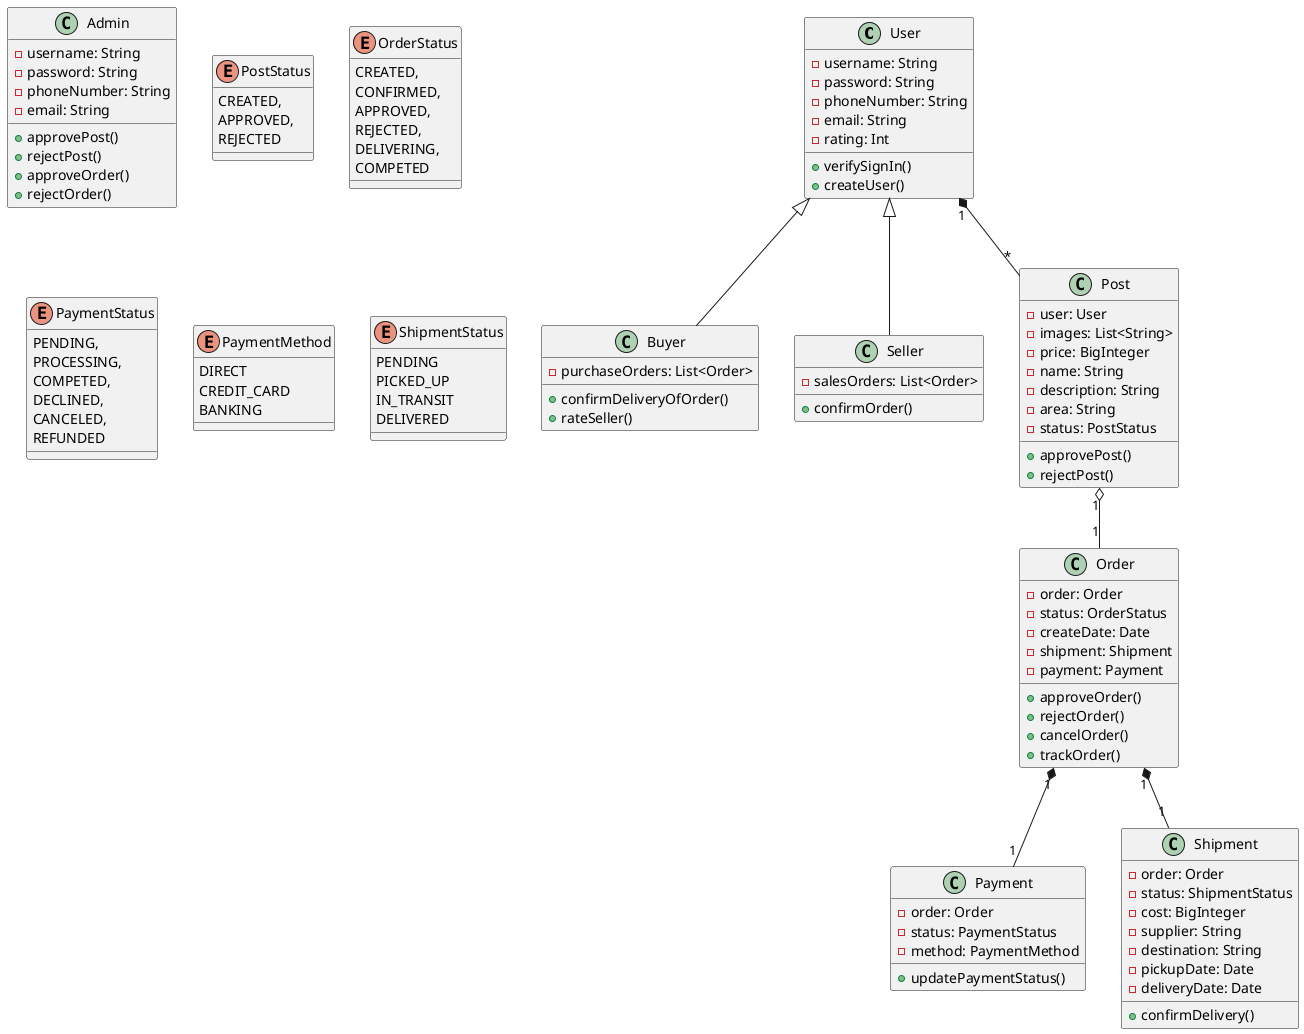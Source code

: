@startuml
class User {
    -username: String
    -password: String
    -phoneNumber: String
    -email: String
    -rating: Int
    +verifySignIn()
    +createUser()
}

class Buyer {
    -purchaseOrders: List<Order>
    +confirmDeliveryOfOrder()
    +rateSeller()
}

class Seller {
    -salesOrders: List<Order>
    +confirmOrder()
}

class Admin {
    -username: String
    -password: String
    -phoneNumber: String
    -email: String
    +approvePost()
    +rejectPost()
    +approveOrder()
    +rejectOrder()
}

class Post {
    -user: User
    -images: List<String>
    -price: BigInteger
    -name: String
    -description: String
    -area: String
    -status: PostStatus
    +approvePost()
    +rejectPost()
}

enum PostStatus {
    CREATED,
    APPROVED,
    REJECTED
}

class Order {
    -order: Order
    -status: OrderStatus
    -createDate: Date
    -shipment: Shipment
    -payment: Payment
    +approveOrder()
    +rejectOrder()
    +cancelOrder()
    +trackOrder()
}

enum OrderStatus {
    CREATED,
    CONFIRMED,
    APPROVED,
    REJECTED,
    DELIVERING,
    COMPETED
}

class Payment {
    -order: Order
    -status: PaymentStatus
    -method: PaymentMethod
    +updatePaymentStatus()
}

enum PaymentStatus {
    PENDING,
    PROCESSING,
    COMPETED,
    DECLINED,
    CANCELED,
    REFUNDED
}

enum PaymentMethod {
    DIRECT
    CREDIT_CARD
    BANKING
}

class Shipment {
    -order: Order
    -status: ShipmentStatus
    -cost: BigInteger
    -supplier: String
    -destination: String
    -pickupDate: Date
    -deliveryDate: Date
    +confirmDelivery()
}

enum ShipmentStatus {
    PENDING
    PICKED_UP
    IN_TRANSIT
    DELIVERED
}

User "1" *-- "*" Post
Post "1" o-- "1" Order
Order "1" *-- "1" Payment
Order "1" *-- "1" Shipment
User <|-- Buyer
User <|-- Seller

@enduml
